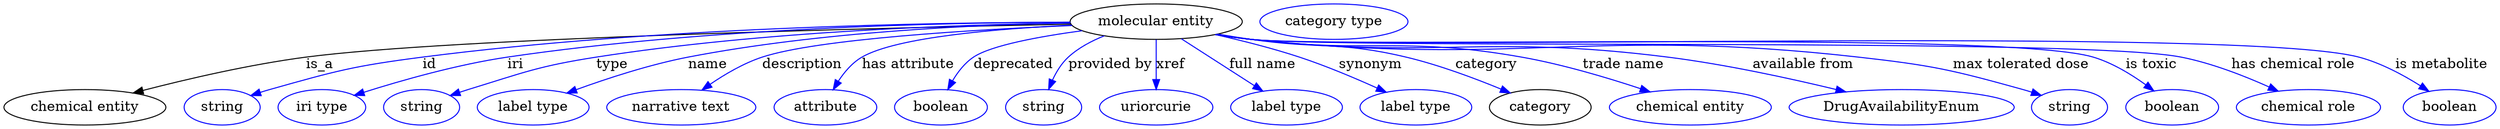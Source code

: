 digraph {
	graph [bb="0,0,2518.7,123"];
	node [label="\N"];
	"molecular entity"	[height=0.5,
		label="molecular entity",
		pos="1163.9,105",
		width=2.4192];
	"chemical entity"	[height=0.5,
		pos="81.893,18",
		width=2.2748];
	"molecular entity" -> "chemical entity"	[label=is_a,
		lp="318.89,61.5",
		pos="e,130.6,32.581 1077.4,102.45 890.07,98.778 452.23,88.359 304.89,69 248.39,61.576 185.09,46.742 140.41,35.151"];
	id	[color=blue,
		height=0.5,
		label=string,
		pos="219.89,18",
		width=1.0652];
	"molecular entity" -> id	[color=blue,
		label=id,
		lp="429.89,61.5",
		pos="e,248.89,29.954 1076.8,104.46 937.89,104.16 657.91,99.364 422.89,69 353.04,59.975 335.68,55.131 267.89,36 264.79,35.124 261.59,34.151 \
258.39,33.129",
		style=solid];
	iri	[color=blue,
		height=0.5,
		label="iri type",
		pos="320.89,18",
		width=1.2277];
	"molecular entity" -> iri	[color=blue,
		label=iri,
		lp="516.89,61.5",
		pos="e,353.7,30.141 1076.8,104.53 950.75,104.13 710.66,98.963 508.89,69 457.99,61.44 401.07,45.164 363.34,33.228",
		style=solid];
	type	[color=blue,
		height=0.5,
		label=string,
		pos="421.89,18",
		width=1.0652];
	"molecular entity" -> type	[color=blue,
		label=type,
		lp="614.89,61.5",
		pos="e,450.83,29.97 1076.7,103.63 965.26,102.01 766.63,95.249 598.89,69 540,59.784 525.88,53.492 468.89,36 466.13,35.153 463.29,34.238 \
460.45,33.289",
		style=solid];
	name	[color=blue,
		height=0.5,
		label="label type",
		pos="534.89,18",
		width=1.5707];
	"molecular entity" -> name	[color=blue,
		label=name,
		lp="711.89,61.5",
		pos="e,568.9,32.387 1077,103.63 981.65,101.81 824.6,94.683 691.89,69 652.74,61.423 609.67,47.27 578.56,35.951",
		style=solid];
	description	[color=blue,
		height=0.5,
		label="narrative text",
		pos="684.89,18",
		width=2.0943];
	"molecular entity" -> description	[color=blue,
		label=description,
		lp="806.39,61.5",
		pos="e,705.52,35.518 1078.7,101.11 979.46,96.937 821.93,87.595 765.89,69 747.27,62.822 728.51,51.623 713.73,41.388",
		style=solid];
	"has attribute"	[color=blue,
		height=0.5,
		label=attribute,
		pos="829.89,18",
		width=1.4443];
	"molecular entity" -> "has attribute"	[color=blue,
		label="has attribute",
		lp="913.89,61.5",
		pos="e,837.74,35.823 1078.3,101.4 1003.6,97.786 901.76,89.218 866.89,69 856.98,63.253 848.93,53.681 842.9,44.443",
		style=solid];
	deprecated	[color=blue,
		height=0.5,
		label=boolean,
		pos="946.89,18",
		width=1.2999];
	"molecular entity" -> deprecated	[color=blue,
		label=deprecated,
		lp="1019.4,61.5",
		pos="e,953.51,36.001 1088.3,95.822 1045.4,90.007 996.77,81.079 978.89,69 970.15,63.09 963.28,53.906 958.18,45.013",
		style=solid];
	"provided by"	[color=blue,
		height=0.5,
		label=string,
		pos="1049.9,18",
		width=1.0652];
	"molecular entity" -> "provided by"	[color=blue,
		label="provided by",
		lp="1117.4,61.5",
		pos="e,1055,36.263 1111.3,90.58 1098.3,85.418 1085.2,78.414 1074.9,69 1068,62.691 1062.7,54.052 1058.9,45.729",
		style=solid];
	xref	[color=blue,
		height=0.5,
		label=uriorcurie,
		pos="1163.9,18",
		width=1.5887];
	"molecular entity" -> xref	[color=blue,
		label=xref,
		lp="1178.4,61.5",
		pos="e,1163.9,36.175 1163.9,86.799 1163.9,75.163 1163.9,59.548 1163.9,46.237",
		style=solid];
	"full name"	[color=blue,
		height=0.5,
		label="label type",
		pos="1295.9,18",
		width=1.5707];
	"molecular entity" -> "full name"	[color=blue,
		label="full name",
		lp="1271.4,61.5",
		pos="e,1271.9,34.479 1189.3,87.611 1210.4,74.068 1240.4,54.749 1263.2,40.06",
		style=solid];
	synonym	[color=blue,
		height=0.5,
		label="label type",
		pos="1426.9,18",
		width=1.5707];
	"molecular entity" -> synonym	[color=blue,
		label=synonym,
		lp="1380.9,61.5",
		pos="e,1396.9,33.345 1223.8,91.865 1250.2,85.927 1281.4,78.091 1308.9,69 1335.7,60.152 1364.9,47.793 1387.6,37.576",
		style=solid];
	category	[height=0.5,
		pos="1552.9,18",
		width=1.4263];
	"molecular entity" -> category	[color=blue,
		label=category,
		lp="1498.4,61.5",
		pos="e,1522.5,32.562 1226.3,92.381 1237.5,90.463 1249,88.587 1259.9,87 1329.4,76.872 1348.6,85.233 1416.9,69 1450.1,61.103 1486.4,47.512 \
1513.1,36.491",
		style=solid];
	"trade name"	[color=blue,
		height=0.5,
		label="chemical entity",
		pos="1703.9,18",
		width=2.2748];
	"molecular entity" -> "trade name"	[color=blue,
		label="trade name",
		lp="1636.9,61.5",
		pos="e,1663.3,33.701 1224.9,92.155 1236.5,90.203 1248.6,88.373 1259.9,87 1381,72.338 1413.7,90.347 1533.9,69 1575,61.702 1620.2,48.105 \
1653.7,36.931",
		style=solid];
	"available from"	[color=blue,
		height=0.5,
		label=DrugAvailabilityEnum,
		pos="1917.9,18",
		width=3.1594];
	"molecular entity" -> "available from"	[color=blue,
		label="available from",
		lp="1818.4,61.5",
		pos="e,1861.6,33.685 1224.4,92.029 1236.1,90.064 1248.4,88.261 1259.9,87 1446.5,66.588 1495.6,92.536 1681.9,69 1739.9,61.671 1804.8,47.472 \
1851.8,36.071",
		style=solid];
	"max tolerated dose"	[color=blue,
		height=0.5,
		label=string,
		pos="2087.9,18",
		width=1.0652];
	"molecular entity" -> "max tolerated dose"	[color=blue,
		label="max tolerated dose",
		lp="2038.9,61.5",
		pos="e,2059.3,30.13 1224.1,91.948 1235.9,89.977 1248.3,88.193 1259.9,87 1531.5,59.124 1602.6,99.567 1873.9,69 1949.1,60.529 1968,56.259 \
2040.9,36 2043.8,35.19 2046.8,34.285 2049.8,33.326",
		style=solid];
	"is toxic"	[color=blue,
		height=0.5,
		label=boolean,
		pos="2190.9,18",
		width=1.2999];
	"molecular entity" -> "is toxic"	[color=blue,
		label="is toxic",
		lp="2170.9,61.5",
		pos="e,2172.5,34.73 1223.9,91.915 1235.8,89.933 1248.2,88.153 1259.9,87 1354.1,77.717 2021.2,96.321 2111.9,69 2131,63.245 2150,51.494 \
2164.5,40.83",
		style=solid];
	"has chemical role"	[color=blue,
		height=0.5,
		label="chemical role",
		pos="2328.9,18",
		width=2.022];
	"molecular entity" -> "has chemical role"	[color=blue,
		label="has chemical role",
		lp="2314.4,61.5",
		pos="e,2298.5,34.4 1223.9,91.896 1235.8,89.916 1248.2,88.142 1259.9,87 1364,76.852 2098.3,89.341 2200.9,69 2231.6,62.916 2264.4,49.951 \
2289.1,38.748",
		style=solid];
	"is metabolite"	[color=blue,
		height=0.5,
		label=boolean,
		pos="2471.9,18",
		width=1.2999];
	"molecular entity" -> "is metabolite"	[color=blue,
		label="is metabolite",
		lp="2463.9,61.5",
		pos="e,2451.1,34.294 1223.9,91.868 1235.8,89.89 1248.2,88.124 1259.9,87 1383.9,75.102 2260.5,100.93 2380.9,69 2403,63.137 2425.5,50.803 \
2442.7,39.853",
		style=solid];
	"named thing_category"	[color=blue,
		height=0.5,
		label="category type",
		pos="1343.9,105",
		width=2.0762];
}
